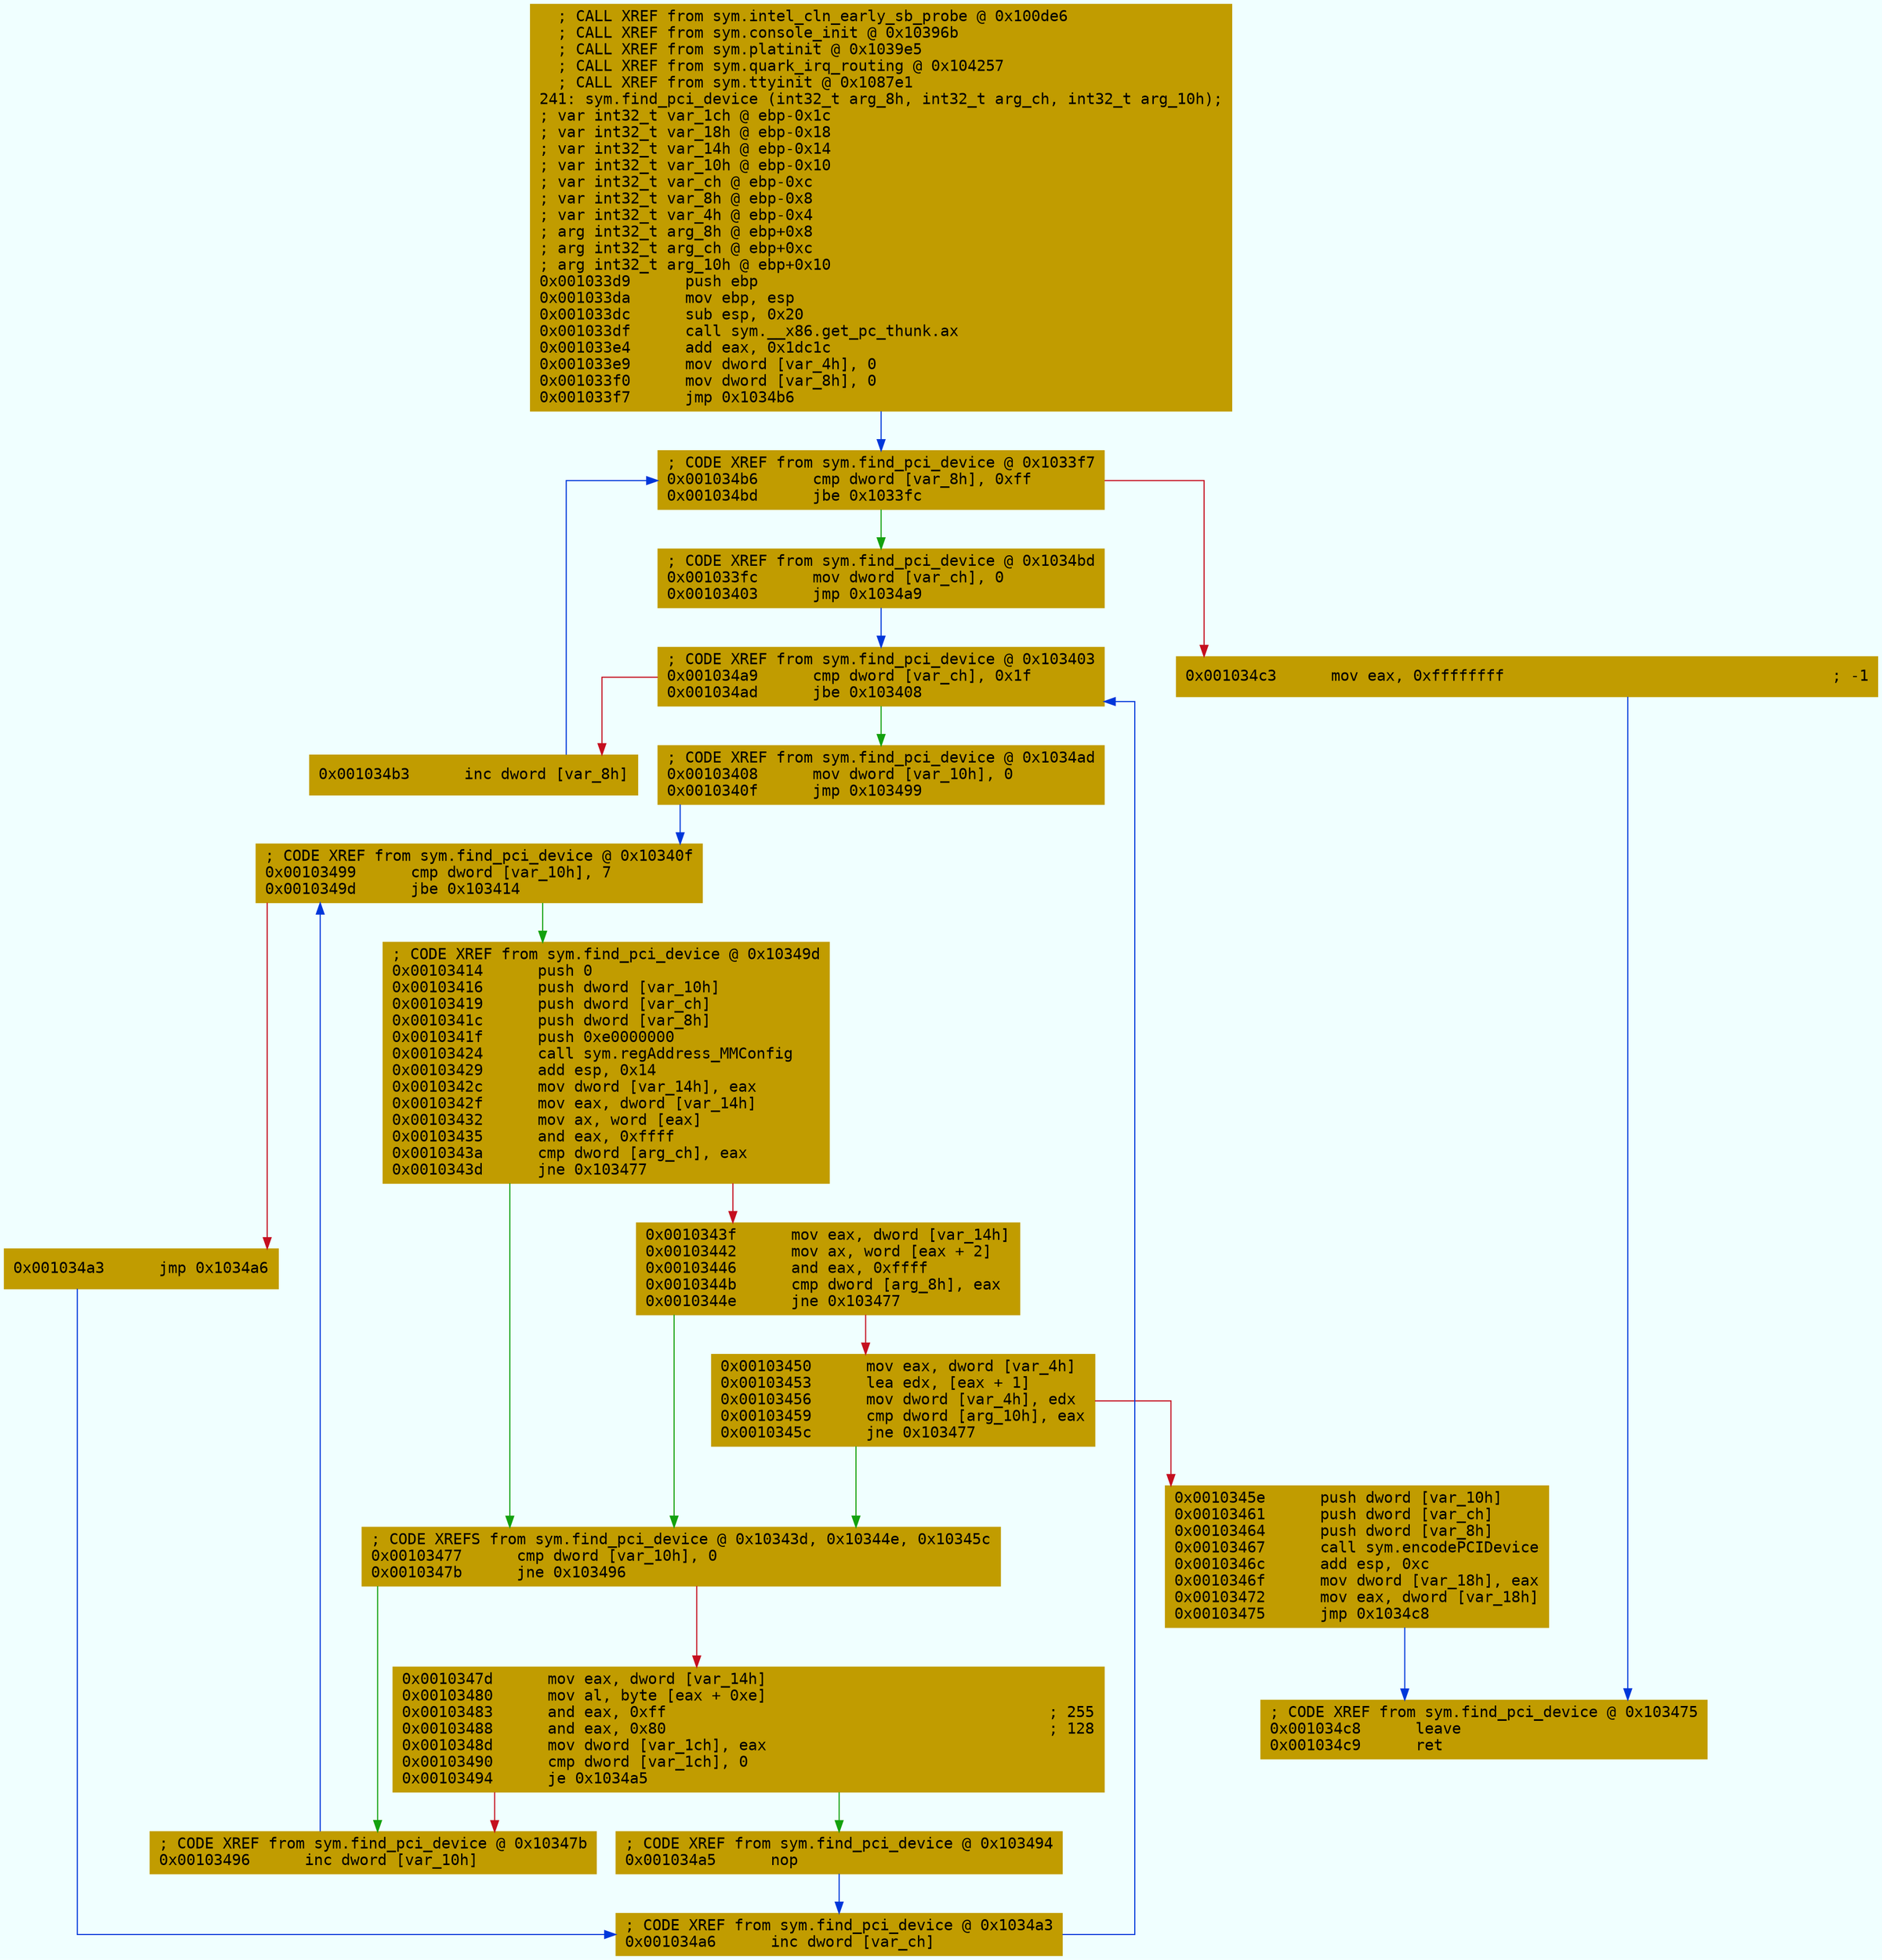 digraph code {
	graph [bgcolor=azure fontsize=8 fontname="Courier" splines="ortho"];
	node [fillcolor=gray style=filled shape=box];
	edge [arrowhead="normal"];
	"0x001033d9" [URL="sym.find_pci_device/0x001033d9", fillcolor="#c19c00",color="#c19c00", fontname="Courier",label="  ; CALL XREF from sym.intel_cln_early_sb_probe @ 0x100de6\l  ; CALL XREF from sym.console_init @ 0x10396b\l  ; CALL XREF from sym.platinit @ 0x1039e5\l  ; CALL XREF from sym.quark_irq_routing @ 0x104257\l  ; CALL XREF from sym.ttyinit @ 0x1087e1\l241: sym.find_pci_device (int32_t arg_8h, int32_t arg_ch, int32_t arg_10h);\l; var int32_t var_1ch @ ebp-0x1c\l; var int32_t var_18h @ ebp-0x18\l; var int32_t var_14h @ ebp-0x14\l; var int32_t var_10h @ ebp-0x10\l; var int32_t var_ch @ ebp-0xc\l; var int32_t var_8h @ ebp-0x8\l; var int32_t var_4h @ ebp-0x4\l; arg int32_t arg_8h @ ebp+0x8\l; arg int32_t arg_ch @ ebp+0xc\l; arg int32_t arg_10h @ ebp+0x10\l0x001033d9      push ebp\l0x001033da      mov ebp, esp\l0x001033dc      sub esp, 0x20\l0x001033df      call sym.__x86.get_pc_thunk.ax\l0x001033e4      add eax, 0x1dc1c\l0x001033e9      mov dword [var_4h], 0\l0x001033f0      mov dword [var_8h], 0\l0x001033f7      jmp 0x1034b6\l"]
	"0x001033fc" [URL="sym.find_pci_device/0x001033fc", fillcolor="#c19c00",color="#c19c00", fontname="Courier",label="; CODE XREF from sym.find_pci_device @ 0x1034bd\l0x001033fc      mov dword [var_ch], 0\l0x00103403      jmp 0x1034a9\l"]
	"0x00103408" [URL="sym.find_pci_device/0x00103408", fillcolor="#c19c00",color="#c19c00", fontname="Courier",label="; CODE XREF from sym.find_pci_device @ 0x1034ad\l0x00103408      mov dword [var_10h], 0\l0x0010340f      jmp 0x103499\l"]
	"0x00103414" [URL="sym.find_pci_device/0x00103414", fillcolor="#c19c00",color="#c19c00", fontname="Courier",label="; CODE XREF from sym.find_pci_device @ 0x10349d\l0x00103414      push 0\l0x00103416      push dword [var_10h]\l0x00103419      push dword [var_ch]\l0x0010341c      push dword [var_8h]\l0x0010341f      push 0xe0000000\l0x00103424      call sym.regAddress_MMConfig\l0x00103429      add esp, 0x14\l0x0010342c      mov dword [var_14h], eax\l0x0010342f      mov eax, dword [var_14h]\l0x00103432      mov ax, word [eax]\l0x00103435      and eax, 0xffff\l0x0010343a      cmp dword [arg_ch], eax\l0x0010343d      jne 0x103477\l"]
	"0x0010343f" [URL="sym.find_pci_device/0x0010343f", fillcolor="#c19c00",color="#c19c00", fontname="Courier",label="0x0010343f      mov eax, dword [var_14h]\l0x00103442      mov ax, word [eax + 2]\l0x00103446      and eax, 0xffff\l0x0010344b      cmp dword [arg_8h], eax\l0x0010344e      jne 0x103477\l"]
	"0x00103450" [URL="sym.find_pci_device/0x00103450", fillcolor="#c19c00",color="#c19c00", fontname="Courier",label="0x00103450      mov eax, dword [var_4h]\l0x00103453      lea edx, [eax + 1]\l0x00103456      mov dword [var_4h], edx\l0x00103459      cmp dword [arg_10h], eax\l0x0010345c      jne 0x103477\l"]
	"0x0010345e" [URL="sym.find_pci_device/0x0010345e", fillcolor="#c19c00",color="#c19c00", fontname="Courier",label="0x0010345e      push dword [var_10h]\l0x00103461      push dword [var_ch]\l0x00103464      push dword [var_8h]\l0x00103467      call sym.encodePCIDevice\l0x0010346c      add esp, 0xc\l0x0010346f      mov dword [var_18h], eax\l0x00103472      mov eax, dword [var_18h]\l0x00103475      jmp 0x1034c8\l"]
	"0x00103477" [URL="sym.find_pci_device/0x00103477", fillcolor="#c19c00",color="#c19c00", fontname="Courier",label="; CODE XREFS from sym.find_pci_device @ 0x10343d, 0x10344e, 0x10345c\l0x00103477      cmp dword [var_10h], 0\l0x0010347b      jne 0x103496\l"]
	"0x0010347d" [URL="sym.find_pci_device/0x0010347d", fillcolor="#c19c00",color="#c19c00", fontname="Courier",label="0x0010347d      mov eax, dword [var_14h]\l0x00103480      mov al, byte [eax + 0xe]\l0x00103483      and eax, 0xff                                          ; 255\l0x00103488      and eax, 0x80                                          ; 128\l0x0010348d      mov dword [var_1ch], eax\l0x00103490      cmp dword [var_1ch], 0\l0x00103494      je 0x1034a5\l"]
	"0x00103496" [URL="sym.find_pci_device/0x00103496", fillcolor="#c19c00",color="#c19c00", fontname="Courier",label="; CODE XREF from sym.find_pci_device @ 0x10347b\l0x00103496      inc dword [var_10h]\l"]
	"0x00103499" [URL="sym.find_pci_device/0x00103499", fillcolor="#c19c00",color="#c19c00", fontname="Courier",label="; CODE XREF from sym.find_pci_device @ 0x10340f\l0x00103499      cmp dword [var_10h], 7\l0x0010349d      jbe 0x103414\l"]
	"0x001034a3" [URL="sym.find_pci_device/0x001034a3", fillcolor="#c19c00",color="#c19c00", fontname="Courier",label="0x001034a3      jmp 0x1034a6\l"]
	"0x001034a5" [URL="sym.find_pci_device/0x001034a5", fillcolor="#c19c00",color="#c19c00", fontname="Courier",label="; CODE XREF from sym.find_pci_device @ 0x103494\l0x001034a5      nop\l"]
	"0x001034a6" [URL="sym.find_pci_device/0x001034a6", fillcolor="#c19c00",color="#c19c00", fontname="Courier",label="; CODE XREF from sym.find_pci_device @ 0x1034a3\l0x001034a6      inc dword [var_ch]\l"]
	"0x001034a9" [URL="sym.find_pci_device/0x001034a9", fillcolor="#c19c00",color="#c19c00", fontname="Courier",label="; CODE XREF from sym.find_pci_device @ 0x103403\l0x001034a9      cmp dword [var_ch], 0x1f\l0x001034ad      jbe 0x103408\l"]
	"0x001034b3" [URL="sym.find_pci_device/0x001034b3", fillcolor="#c19c00",color="#c19c00", fontname="Courier",label="0x001034b3      inc dword [var_8h]\l"]
	"0x001034b6" [URL="sym.find_pci_device/0x001034b6", fillcolor="#c19c00",color="#c19c00", fontname="Courier",label="; CODE XREF from sym.find_pci_device @ 0x1033f7\l0x001034b6      cmp dword [var_8h], 0xff\l0x001034bd      jbe 0x1033fc\l"]
	"0x001034c3" [URL="sym.find_pci_device/0x001034c3", fillcolor="#c19c00",color="#c19c00", fontname="Courier",label="0x001034c3      mov eax, 0xffffffff                                    ; -1\l"]
	"0x001034c8" [URL="sym.find_pci_device/0x001034c8", fillcolor="#c19c00",color="#c19c00", fontname="Courier",label="; CODE XREF from sym.find_pci_device @ 0x103475\l0x001034c8      leave\l0x001034c9      ret\l"]
        "0x001033d9" -> "0x001034b6" [color="#0037da"];
        "0x001033fc" -> "0x001034a9" [color="#0037da"];
        "0x00103408" -> "0x00103499" [color="#0037da"];
        "0x00103414" -> "0x00103477" [color="#13a10e"];
        "0x00103414" -> "0x0010343f" [color="#c50f1f"];
        "0x0010343f" -> "0x00103477" [color="#13a10e"];
        "0x0010343f" -> "0x00103450" [color="#c50f1f"];
        "0x00103450" -> "0x00103477" [color="#13a10e"];
        "0x00103450" -> "0x0010345e" [color="#c50f1f"];
        "0x0010345e" -> "0x001034c8" [color="#0037da"];
        "0x00103477" -> "0x00103496" [color="#13a10e"];
        "0x00103477" -> "0x0010347d" [color="#c50f1f"];
        "0x0010347d" -> "0x001034a5" [color="#13a10e"];
        "0x0010347d" -> "0x00103496" [color="#c50f1f"];
        "0x00103496" -> "0x00103499" [color="#0037da"];
        "0x00103499" -> "0x00103414" [color="#13a10e"];
        "0x00103499" -> "0x001034a3" [color="#c50f1f"];
        "0x001034a3" -> "0x001034a6" [color="#0037da"];
        "0x001034a5" -> "0x001034a6" [color="#0037da"];
        "0x001034a6" -> "0x001034a9" [color="#0037da"];
        "0x001034a9" -> "0x00103408" [color="#13a10e"];
        "0x001034a9" -> "0x001034b3" [color="#c50f1f"];
        "0x001034b3" -> "0x001034b6" [color="#0037da"];
        "0x001034b6" -> "0x001033fc" [color="#13a10e"];
        "0x001034b6" -> "0x001034c3" [color="#c50f1f"];
        "0x001034c3" -> "0x001034c8" [color="#0037da"];
}
